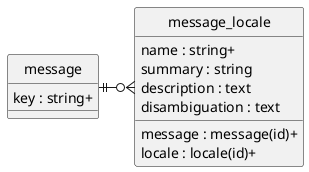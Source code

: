 @startuml uml
skinparam monochrome true
skinparam linetype ortho
hide circle

entity message {
    key : string+
}

entity message_locale {
    message : message(id)+
    locale : locale(id)+
    name : string+
    summary : string
    description : text
    disambiguation : text
}

message ||-r-o{ message_locale

@enduml
